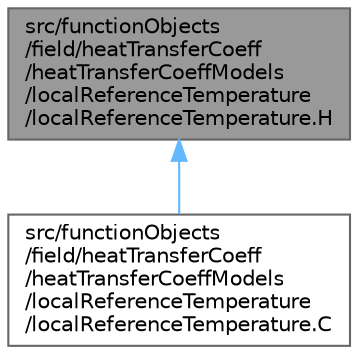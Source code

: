 digraph "src/functionObjects/field/heatTransferCoeff/heatTransferCoeffModels/localReferenceTemperature/localReferenceTemperature.H"
{
 // LATEX_PDF_SIZE
  bgcolor="transparent";
  edge [fontname=Helvetica,fontsize=10,labelfontname=Helvetica,labelfontsize=10];
  node [fontname=Helvetica,fontsize=10,shape=box,height=0.2,width=0.4];
  Node1 [id="Node000001",label="src/functionObjects\l/field/heatTransferCoeff\l/heatTransferCoeffModels\l/localReferenceTemperature\l/localReferenceTemperature.H",height=0.2,width=0.4,color="gray40", fillcolor="grey60", style="filled", fontcolor="black",tooltip=" "];
  Node1 -> Node2 [id="edge1_Node000001_Node000002",dir="back",color="steelblue1",style="solid",tooltip=" "];
  Node2 [id="Node000002",label="src/functionObjects\l/field/heatTransferCoeff\l/heatTransferCoeffModels\l/localReferenceTemperature\l/localReferenceTemperature.C",height=0.2,width=0.4,color="grey40", fillcolor="white", style="filled",URL="$localReferenceTemperature_8C.html",tooltip=" "];
}
